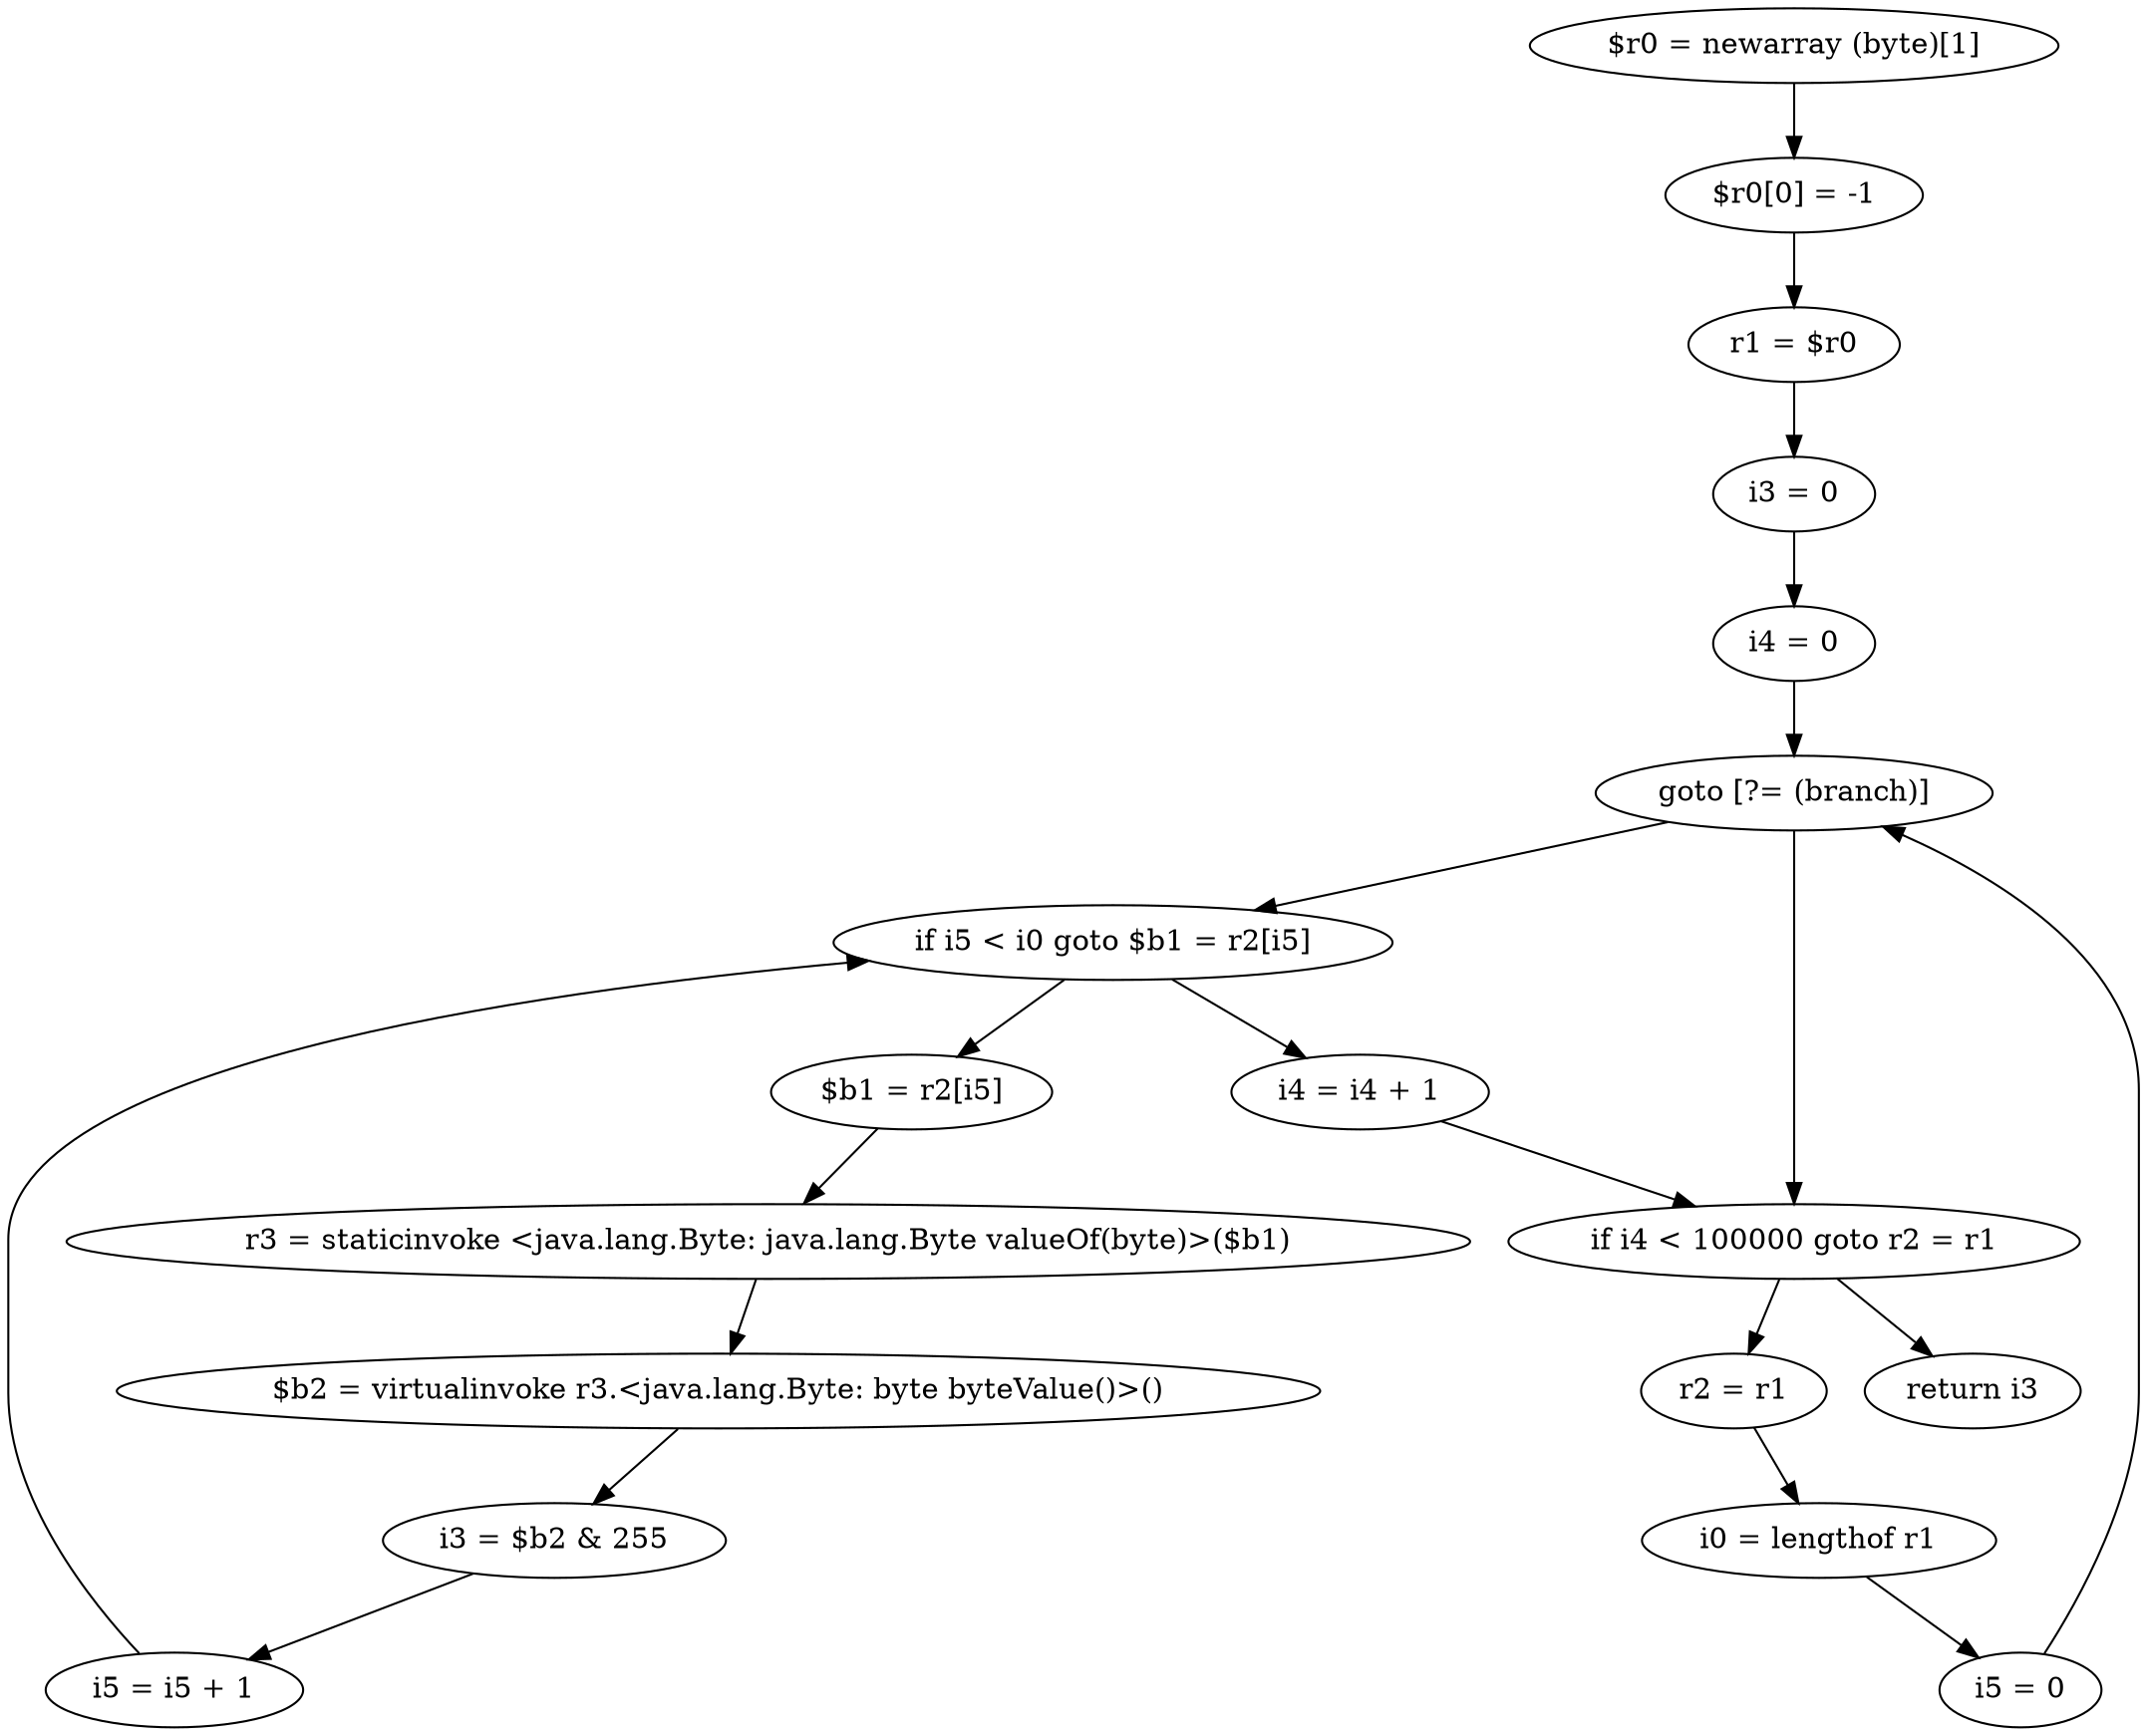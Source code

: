 digraph "unitGraph" {
    "$r0 = newarray (byte)[1]"
    "$r0[0] = -1"
    "r1 = $r0"
    "i3 = 0"
    "i4 = 0"
    "goto [?= (branch)]"
    "r2 = r1"
    "i0 = lengthof r1"
    "i5 = 0"
    "$b1 = r2[i5]"
    "r3 = staticinvoke <java.lang.Byte: java.lang.Byte valueOf(byte)>($b1)"
    "$b2 = virtualinvoke r3.<java.lang.Byte: byte byteValue()>()"
    "i3 = $b2 & 255"
    "i5 = i5 + 1"
    "if i5 < i0 goto $b1 = r2[i5]"
    "i4 = i4 + 1"
    "if i4 < 100000 goto r2 = r1"
    "return i3"
    "$r0 = newarray (byte)[1]"->"$r0[0] = -1";
    "$r0[0] = -1"->"r1 = $r0";
    "r1 = $r0"->"i3 = 0";
    "i3 = 0"->"i4 = 0";
    "i4 = 0"->"goto [?= (branch)]";
    "goto [?= (branch)]"->"if i4 < 100000 goto r2 = r1";
    "r2 = r1"->"i0 = lengthof r1";
    "i0 = lengthof r1"->"i5 = 0";
    "i5 = 0"->"goto [?= (branch)]";
    "goto [?= (branch)]"->"if i5 < i0 goto $b1 = r2[i5]";
    "$b1 = r2[i5]"->"r3 = staticinvoke <java.lang.Byte: java.lang.Byte valueOf(byte)>($b1)";
    "r3 = staticinvoke <java.lang.Byte: java.lang.Byte valueOf(byte)>($b1)"->"$b2 = virtualinvoke r3.<java.lang.Byte: byte byteValue()>()";
    "$b2 = virtualinvoke r3.<java.lang.Byte: byte byteValue()>()"->"i3 = $b2 & 255";
    "i3 = $b2 & 255"->"i5 = i5 + 1";
    "i5 = i5 + 1"->"if i5 < i0 goto $b1 = r2[i5]";
    "if i5 < i0 goto $b1 = r2[i5]"->"i4 = i4 + 1";
    "if i5 < i0 goto $b1 = r2[i5]"->"$b1 = r2[i5]";
    "i4 = i4 + 1"->"if i4 < 100000 goto r2 = r1";
    "if i4 < 100000 goto r2 = r1"->"return i3";
    "if i4 < 100000 goto r2 = r1"->"r2 = r1";
}
